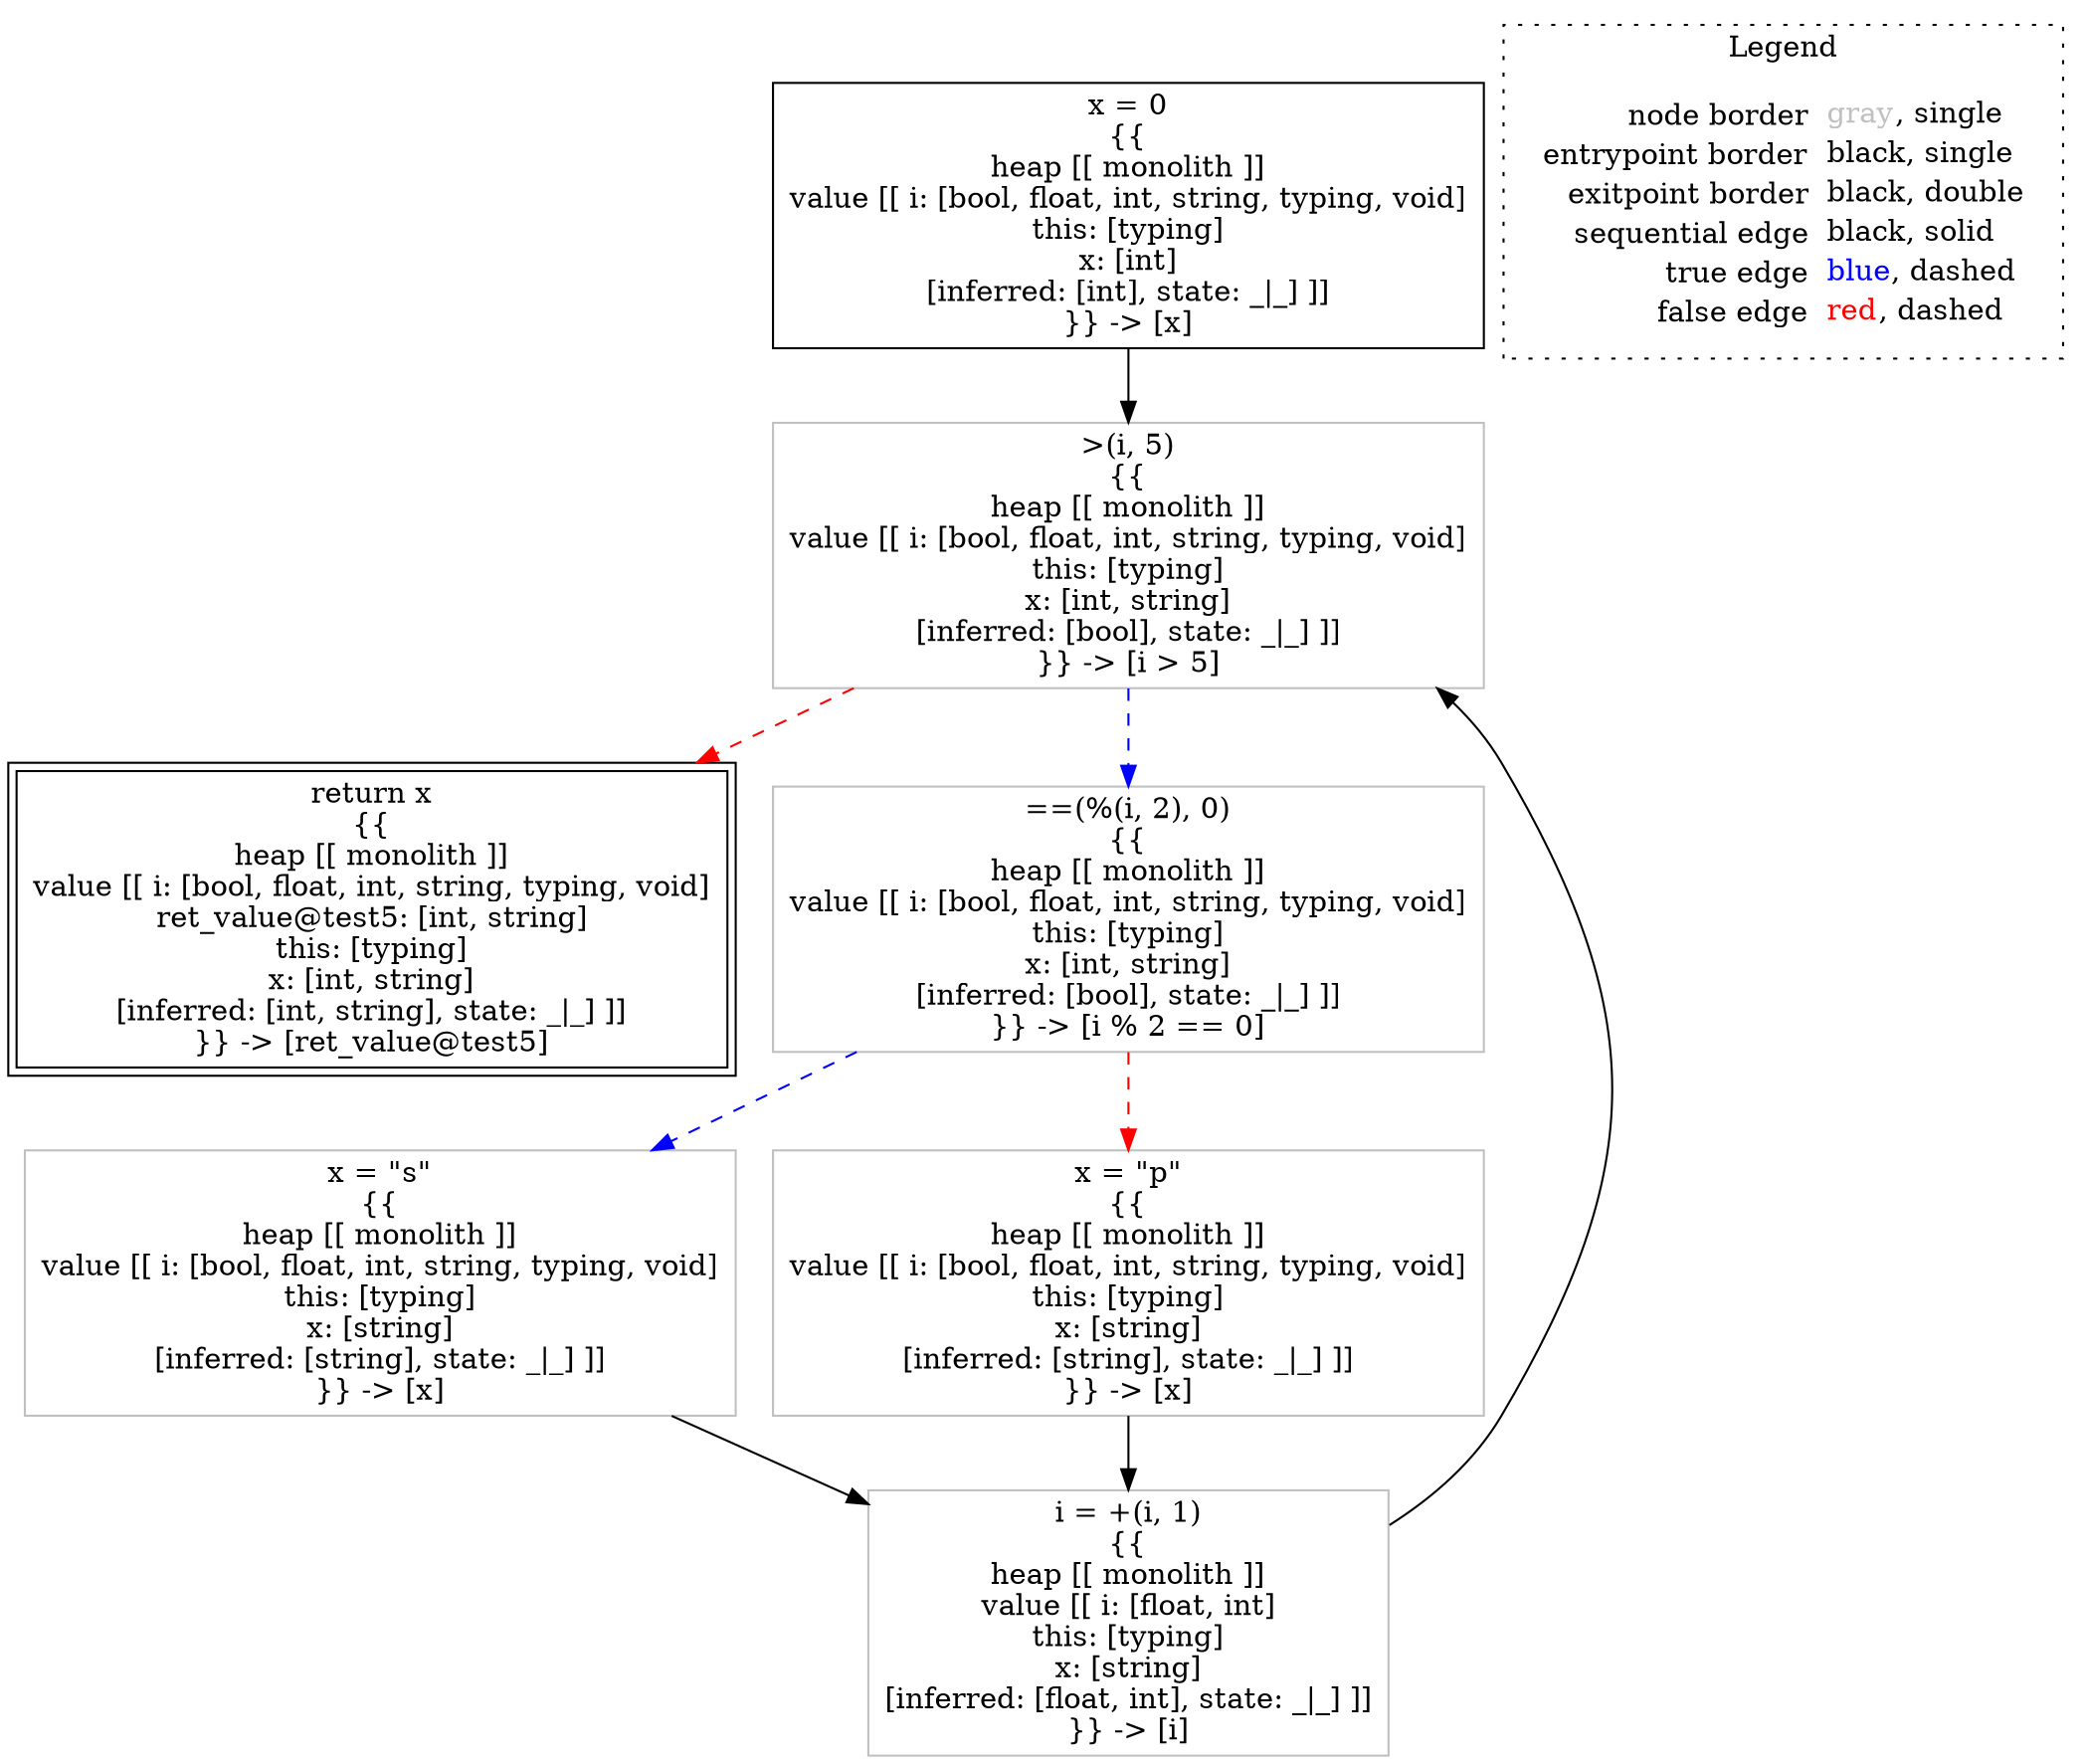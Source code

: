 digraph {
	"node0" [shape="rect",color="black",label=<x = 0<BR/>{{<BR/>heap [[ monolith ]]<BR/>value [[ i: [bool, float, int, string, typing, void]<BR/>this: [typing]<BR/>x: [int]<BR/>[inferred: [int], state: _|_] ]]<BR/>}} -&gt; [x]>];
	"node1" [shape="rect",color="gray",label=<&gt;(i, 5)<BR/>{{<BR/>heap [[ monolith ]]<BR/>value [[ i: [bool, float, int, string, typing, void]<BR/>this: [typing]<BR/>x: [int, string]<BR/>[inferred: [bool], state: _|_] ]]<BR/>}} -&gt; [i &gt; 5]>];
	"node2" [shape="rect",color="gray",label=<x = &quot;s&quot;<BR/>{{<BR/>heap [[ monolith ]]<BR/>value [[ i: [bool, float, int, string, typing, void]<BR/>this: [typing]<BR/>x: [string]<BR/>[inferred: [string], state: _|_] ]]<BR/>}} -&gt; [x]>];
	"node3" [shape="rect",color="gray",label=<i = +(i, 1)<BR/>{{<BR/>heap [[ monolith ]]<BR/>value [[ i: [float, int]<BR/>this: [typing]<BR/>x: [string]<BR/>[inferred: [float, int], state: _|_] ]]<BR/>}} -&gt; [i]>];
	"node4" [shape="rect",color="black",peripheries="2",label=<return x<BR/>{{<BR/>heap [[ monolith ]]<BR/>value [[ i: [bool, float, int, string, typing, void]<BR/>ret_value@test5: [int, string]<BR/>this: [typing]<BR/>x: [int, string]<BR/>[inferred: [int, string], state: _|_] ]]<BR/>}} -&gt; [ret_value@test5]>];
	"node5" [shape="rect",color="gray",label=<x = &quot;p&quot;<BR/>{{<BR/>heap [[ monolith ]]<BR/>value [[ i: [bool, float, int, string, typing, void]<BR/>this: [typing]<BR/>x: [string]<BR/>[inferred: [string], state: _|_] ]]<BR/>}} -&gt; [x]>];
	"node6" [shape="rect",color="gray",label=<==(%(i, 2), 0)<BR/>{{<BR/>heap [[ monolith ]]<BR/>value [[ i: [bool, float, int, string, typing, void]<BR/>this: [typing]<BR/>x: [int, string]<BR/>[inferred: [bool], state: _|_] ]]<BR/>}} -&gt; [i % 2 == 0]>];
	"node0" -> "node1" [color="black"];
	"node1" -> "node4" [color="red",style="dashed"];
	"node1" -> "node6" [color="blue",style="dashed"];
	"node2" -> "node3" [color="black"];
	"node3" -> "node1" [color="black"];
	"node5" -> "node3" [color="black"];
	"node6" -> "node2" [color="blue",style="dashed"];
	"node6" -> "node5" [color="red",style="dashed"];
subgraph cluster_legend {
	label="Legend";
	style=dotted;
	node [shape=plaintext];
	"legend" [label=<<table border="0" cellpadding="2" cellspacing="0" cellborder="0"><tr><td align="right">node border&nbsp;</td><td align="left"><font color="gray">gray</font>, single</td></tr><tr><td align="right">entrypoint border&nbsp;</td><td align="left"><font color="black">black</font>, single</td></tr><tr><td align="right">exitpoint border&nbsp;</td><td align="left"><font color="black">black</font>, double</td></tr><tr><td align="right">sequential edge&nbsp;</td><td align="left"><font color="black">black</font>, solid</td></tr><tr><td align="right">true edge&nbsp;</td><td align="left"><font color="blue">blue</font>, dashed</td></tr><tr><td align="right">false edge&nbsp;</td><td align="left"><font color="red">red</font>, dashed</td></tr></table>>];
}

}
